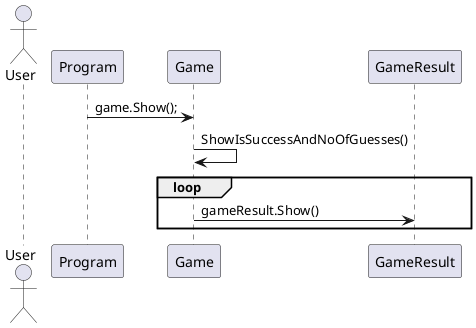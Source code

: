 ﻿@startuml

actor User

Program -> Game: game.Show();
Game -> Game: ShowIsSuccessAndNoOfGuesses()
loop
	Game -> GameResult: gameResult.Show()
end

@enduml